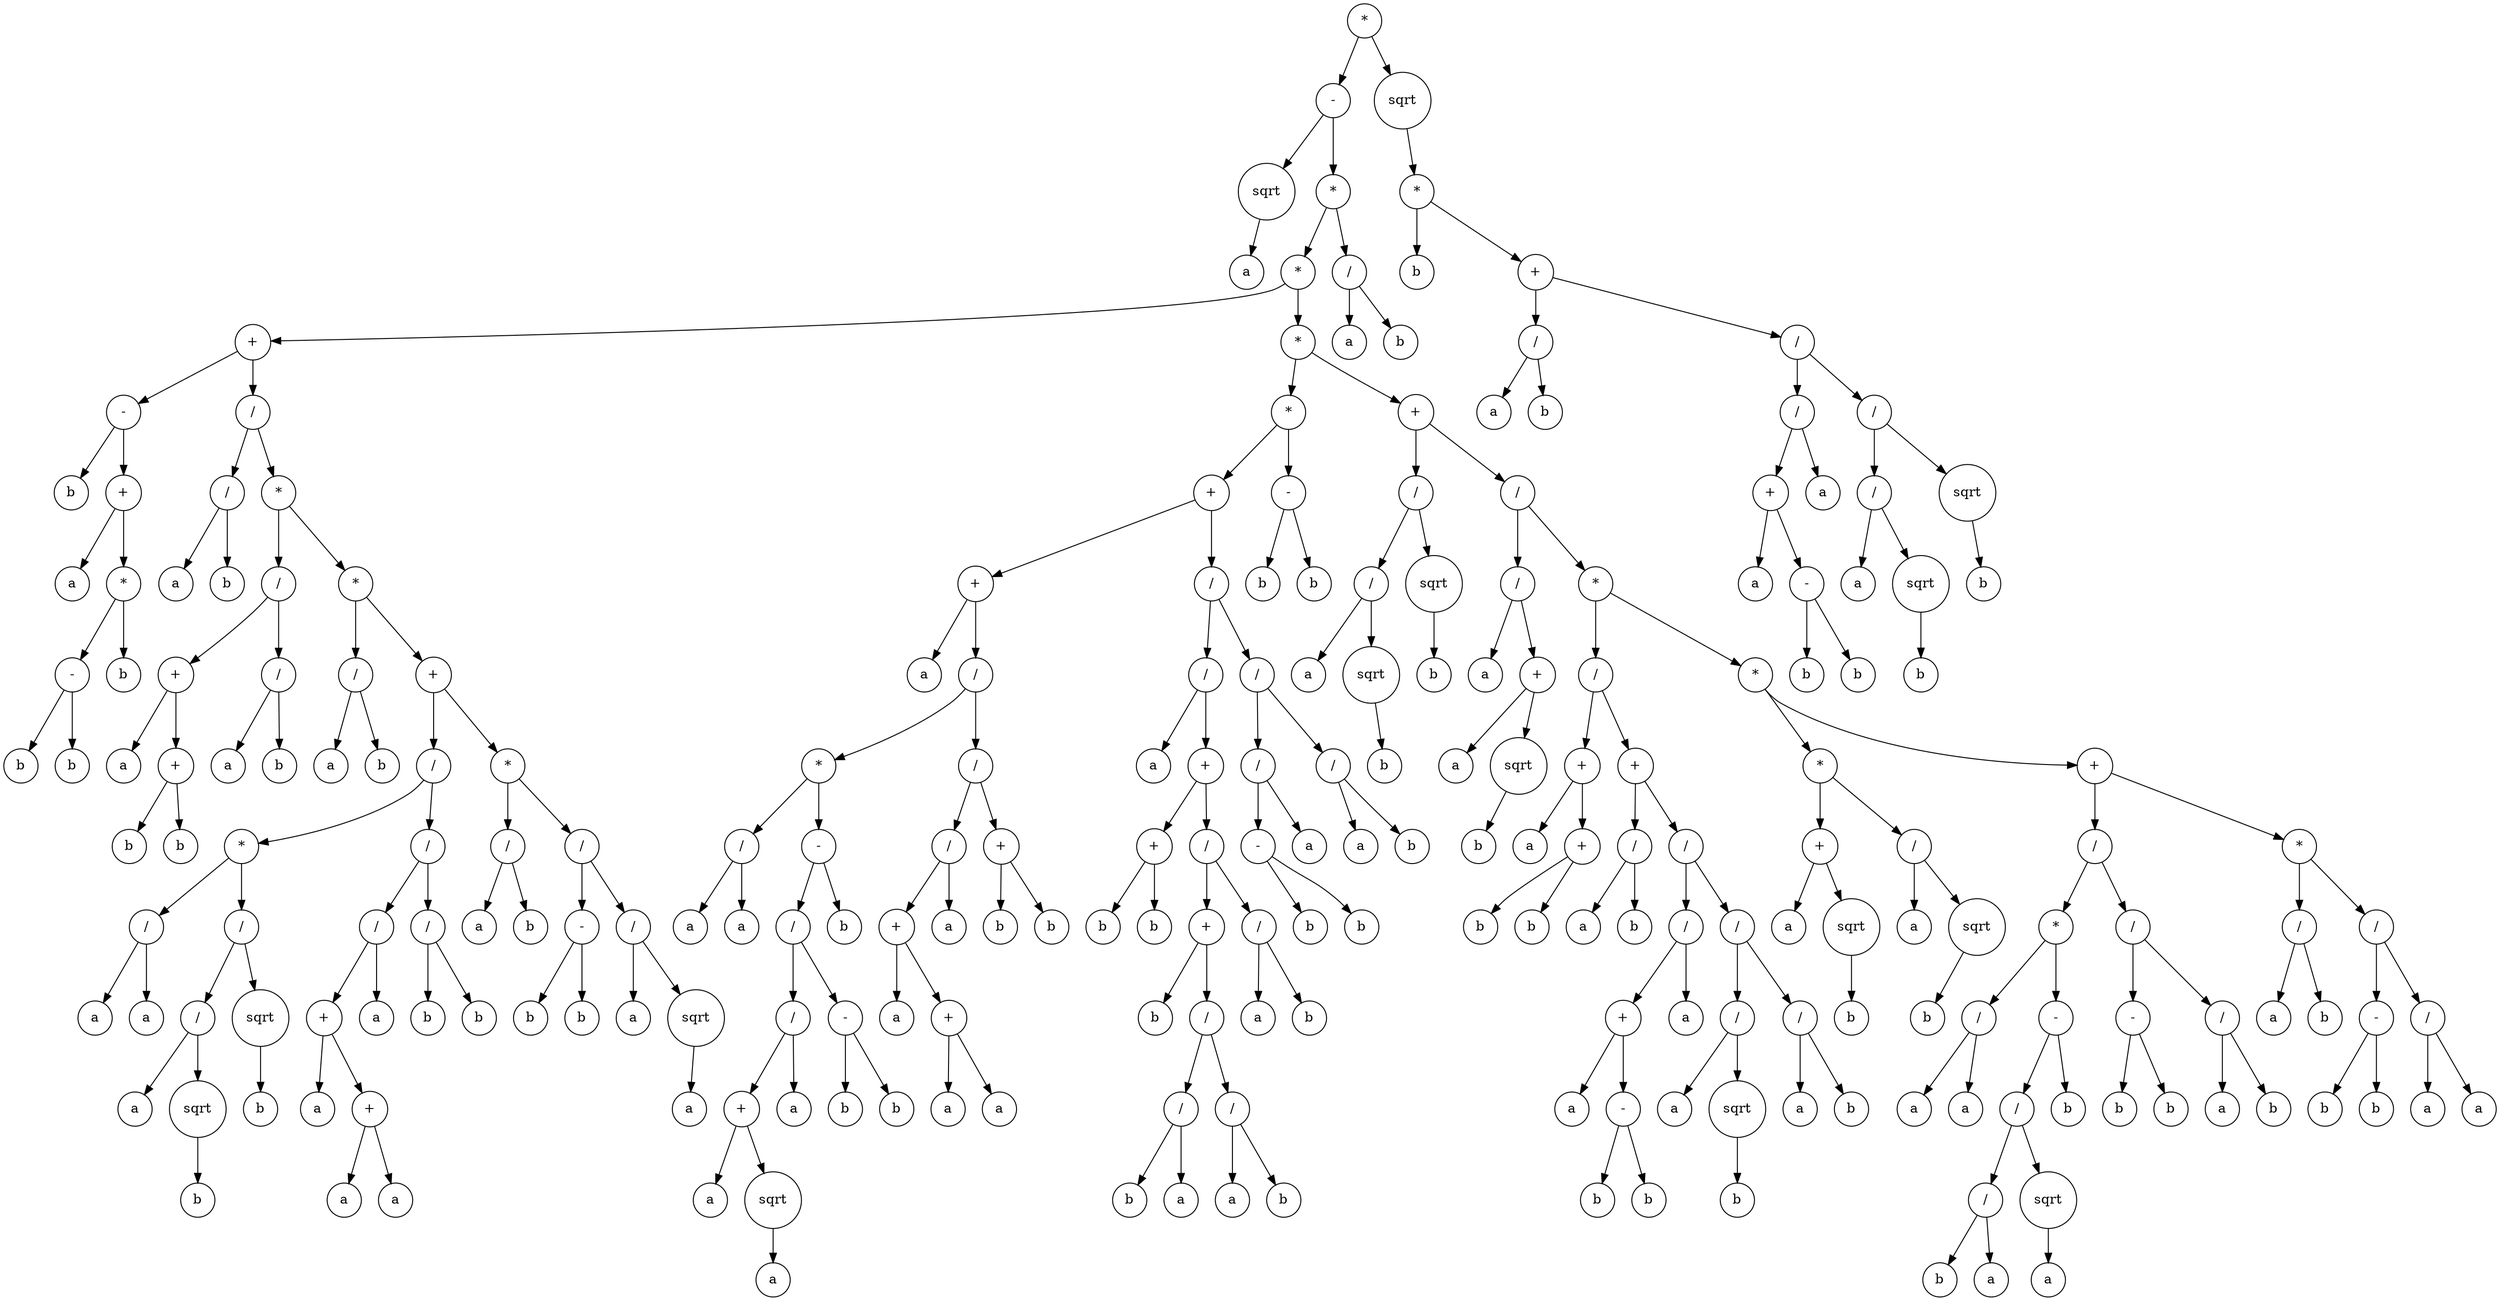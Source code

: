 digraph g {
graph [ordering=out];
node [shape=circle];
n[label = "*"];
n0[label = "-"];
n00[label = "sqrt"];
n000[label = "a"];
n00 -> n000;
n0 -> n00;
n01[label = "*"];
n010[label = "*"];
n0100[label = "+"];
n01000[label = "-"];
n010000[label = "b"];
n01000 -> n010000;
n010001[label = "+"];
n0100010[label = "a"];
n010001 -> n0100010;
n0100011[label = "*"];
n01000110[label = "-"];
n010001100[label = "b"];
n01000110 -> n010001100;
n010001101[label = "b"];
n01000110 -> n010001101;
n0100011 -> n01000110;
n01000111[label = "b"];
n0100011 -> n01000111;
n010001 -> n0100011;
n01000 -> n010001;
n0100 -> n01000;
n01001[label = "/"];
n010010[label = "/"];
n0100100[label = "a"];
n010010 -> n0100100;
n0100101[label = "b"];
n010010 -> n0100101;
n01001 -> n010010;
n010011[label = "*"];
n0100110[label = "/"];
n01001100[label = "+"];
n010011000[label = "a"];
n01001100 -> n010011000;
n010011001[label = "+"];
n0100110010[label = "b"];
n010011001 -> n0100110010;
n0100110011[label = "b"];
n010011001 -> n0100110011;
n01001100 -> n010011001;
n0100110 -> n01001100;
n01001101[label = "/"];
n010011010[label = "a"];
n01001101 -> n010011010;
n010011011[label = "b"];
n01001101 -> n010011011;
n0100110 -> n01001101;
n010011 -> n0100110;
n0100111[label = "*"];
n01001110[label = "/"];
n010011100[label = "a"];
n01001110 -> n010011100;
n010011101[label = "b"];
n01001110 -> n010011101;
n0100111 -> n01001110;
n01001111[label = "+"];
n010011110[label = "/"];
n0100111100[label = "*"];
n01001111000[label = "/"];
n010011110000[label = "a"];
n01001111000 -> n010011110000;
n010011110001[label = "a"];
n01001111000 -> n010011110001;
n0100111100 -> n01001111000;
n01001111001[label = "/"];
n010011110010[label = "/"];
n0100111100100[label = "a"];
n010011110010 -> n0100111100100;
n0100111100101[label = "sqrt"];
n01001111001010[label = "b"];
n0100111100101 -> n01001111001010;
n010011110010 -> n0100111100101;
n01001111001 -> n010011110010;
n010011110011[label = "sqrt"];
n0100111100110[label = "b"];
n010011110011 -> n0100111100110;
n01001111001 -> n010011110011;
n0100111100 -> n01001111001;
n010011110 -> n0100111100;
n0100111101[label = "/"];
n01001111010[label = "/"];
n010011110100[label = "+"];
n0100111101000[label = "a"];
n010011110100 -> n0100111101000;
n0100111101001[label = "+"];
n01001111010010[label = "a"];
n0100111101001 -> n01001111010010;
n01001111010011[label = "a"];
n0100111101001 -> n01001111010011;
n010011110100 -> n0100111101001;
n01001111010 -> n010011110100;
n010011110101[label = "a"];
n01001111010 -> n010011110101;
n0100111101 -> n01001111010;
n01001111011[label = "/"];
n010011110110[label = "b"];
n01001111011 -> n010011110110;
n010011110111[label = "b"];
n01001111011 -> n010011110111;
n0100111101 -> n01001111011;
n010011110 -> n0100111101;
n01001111 -> n010011110;
n010011111[label = "*"];
n0100111110[label = "/"];
n01001111100[label = "a"];
n0100111110 -> n01001111100;
n01001111101[label = "b"];
n0100111110 -> n01001111101;
n010011111 -> n0100111110;
n0100111111[label = "/"];
n01001111110[label = "-"];
n010011111100[label = "b"];
n01001111110 -> n010011111100;
n010011111101[label = "b"];
n01001111110 -> n010011111101;
n0100111111 -> n01001111110;
n01001111111[label = "/"];
n010011111110[label = "a"];
n01001111111 -> n010011111110;
n010011111111[label = "sqrt"];
n0100111111110[label = "a"];
n010011111111 -> n0100111111110;
n01001111111 -> n010011111111;
n0100111111 -> n01001111111;
n010011111 -> n0100111111;
n01001111 -> n010011111;
n0100111 -> n01001111;
n010011 -> n0100111;
n01001 -> n010011;
n0100 -> n01001;
n010 -> n0100;
n0101[label = "*"];
n01010[label = "*"];
n010100[label = "+"];
n0101000[label = "+"];
n01010000[label = "a"];
n0101000 -> n01010000;
n01010001[label = "/"];
n010100010[label = "*"];
n0101000100[label = "/"];
n01010001000[label = "a"];
n0101000100 -> n01010001000;
n01010001001[label = "a"];
n0101000100 -> n01010001001;
n010100010 -> n0101000100;
n0101000101[label = "-"];
n01010001010[label = "/"];
n010100010100[label = "/"];
n0101000101000[label = "+"];
n01010001010000[label = "a"];
n0101000101000 -> n01010001010000;
n01010001010001[label = "sqrt"];
n010100010100010[label = "a"];
n01010001010001 -> n010100010100010;
n0101000101000 -> n01010001010001;
n010100010100 -> n0101000101000;
n0101000101001[label = "a"];
n010100010100 -> n0101000101001;
n01010001010 -> n010100010100;
n010100010101[label = "-"];
n0101000101010[label = "b"];
n010100010101 -> n0101000101010;
n0101000101011[label = "b"];
n010100010101 -> n0101000101011;
n01010001010 -> n010100010101;
n0101000101 -> n01010001010;
n01010001011[label = "b"];
n0101000101 -> n01010001011;
n010100010 -> n0101000101;
n01010001 -> n010100010;
n010100011[label = "/"];
n0101000110[label = "/"];
n01010001100[label = "+"];
n010100011000[label = "a"];
n01010001100 -> n010100011000;
n010100011001[label = "+"];
n0101000110010[label = "a"];
n010100011001 -> n0101000110010;
n0101000110011[label = "a"];
n010100011001 -> n0101000110011;
n01010001100 -> n010100011001;
n0101000110 -> n01010001100;
n01010001101[label = "a"];
n0101000110 -> n01010001101;
n010100011 -> n0101000110;
n0101000111[label = "+"];
n01010001110[label = "b"];
n0101000111 -> n01010001110;
n01010001111[label = "b"];
n0101000111 -> n01010001111;
n010100011 -> n0101000111;
n01010001 -> n010100011;
n0101000 -> n01010001;
n010100 -> n0101000;
n0101001[label = "/"];
n01010010[label = "/"];
n010100100[label = "a"];
n01010010 -> n010100100;
n010100101[label = "+"];
n0101001010[label = "+"];
n01010010100[label = "b"];
n0101001010 -> n01010010100;
n01010010101[label = "b"];
n0101001010 -> n01010010101;
n010100101 -> n0101001010;
n0101001011[label = "/"];
n01010010110[label = "+"];
n010100101100[label = "b"];
n01010010110 -> n010100101100;
n010100101101[label = "/"];
n0101001011010[label = "/"];
n01010010110100[label = "b"];
n0101001011010 -> n01010010110100;
n01010010110101[label = "a"];
n0101001011010 -> n01010010110101;
n010100101101 -> n0101001011010;
n0101001011011[label = "/"];
n01010010110110[label = "a"];
n0101001011011 -> n01010010110110;
n01010010110111[label = "b"];
n0101001011011 -> n01010010110111;
n010100101101 -> n0101001011011;
n01010010110 -> n010100101101;
n0101001011 -> n01010010110;
n01010010111[label = "/"];
n010100101110[label = "a"];
n01010010111 -> n010100101110;
n010100101111[label = "b"];
n01010010111 -> n010100101111;
n0101001011 -> n01010010111;
n010100101 -> n0101001011;
n01010010 -> n010100101;
n0101001 -> n01010010;
n01010011[label = "/"];
n010100110[label = "/"];
n0101001100[label = "-"];
n01010011000[label = "b"];
n0101001100 -> n01010011000;
n01010011001[label = "b"];
n0101001100 -> n01010011001;
n010100110 -> n0101001100;
n0101001101[label = "a"];
n010100110 -> n0101001101;
n01010011 -> n010100110;
n010100111[label = "/"];
n0101001110[label = "a"];
n010100111 -> n0101001110;
n0101001111[label = "b"];
n010100111 -> n0101001111;
n01010011 -> n010100111;
n0101001 -> n01010011;
n010100 -> n0101001;
n01010 -> n010100;
n010101[label = "-"];
n0101010[label = "b"];
n010101 -> n0101010;
n0101011[label = "b"];
n010101 -> n0101011;
n01010 -> n010101;
n0101 -> n01010;
n01011[label = "+"];
n010110[label = "/"];
n0101100[label = "/"];
n01011000[label = "a"];
n0101100 -> n01011000;
n01011001[label = "sqrt"];
n010110010[label = "b"];
n01011001 -> n010110010;
n0101100 -> n01011001;
n010110 -> n0101100;
n0101101[label = "sqrt"];
n01011010[label = "b"];
n0101101 -> n01011010;
n010110 -> n0101101;
n01011 -> n010110;
n010111[label = "/"];
n0101110[label = "/"];
n01011100[label = "a"];
n0101110 -> n01011100;
n01011101[label = "+"];
n010111010[label = "a"];
n01011101 -> n010111010;
n010111011[label = "sqrt"];
n0101110110[label = "b"];
n010111011 -> n0101110110;
n01011101 -> n010111011;
n0101110 -> n01011101;
n010111 -> n0101110;
n0101111[label = "*"];
n01011110[label = "/"];
n010111100[label = "+"];
n0101111000[label = "a"];
n010111100 -> n0101111000;
n0101111001[label = "+"];
n01011110010[label = "b"];
n0101111001 -> n01011110010;
n01011110011[label = "b"];
n0101111001 -> n01011110011;
n010111100 -> n0101111001;
n01011110 -> n010111100;
n010111101[label = "+"];
n0101111010[label = "/"];
n01011110100[label = "a"];
n0101111010 -> n01011110100;
n01011110101[label = "b"];
n0101111010 -> n01011110101;
n010111101 -> n0101111010;
n0101111011[label = "/"];
n01011110110[label = "/"];
n010111101100[label = "+"];
n0101111011000[label = "a"];
n010111101100 -> n0101111011000;
n0101111011001[label = "-"];
n01011110110010[label = "b"];
n0101111011001 -> n01011110110010;
n01011110110011[label = "b"];
n0101111011001 -> n01011110110011;
n010111101100 -> n0101111011001;
n01011110110 -> n010111101100;
n010111101101[label = "a"];
n01011110110 -> n010111101101;
n0101111011 -> n01011110110;
n01011110111[label = "/"];
n010111101110[label = "/"];
n0101111011100[label = "a"];
n010111101110 -> n0101111011100;
n0101111011101[label = "sqrt"];
n01011110111010[label = "b"];
n0101111011101 -> n01011110111010;
n010111101110 -> n0101111011101;
n01011110111 -> n010111101110;
n010111101111[label = "/"];
n0101111011110[label = "a"];
n010111101111 -> n0101111011110;
n0101111011111[label = "b"];
n010111101111 -> n0101111011111;
n01011110111 -> n010111101111;
n0101111011 -> n01011110111;
n010111101 -> n0101111011;
n01011110 -> n010111101;
n0101111 -> n01011110;
n01011111[label = "*"];
n010111110[label = "*"];
n0101111100[label = "+"];
n01011111000[label = "a"];
n0101111100 -> n01011111000;
n01011111001[label = "sqrt"];
n010111110010[label = "b"];
n01011111001 -> n010111110010;
n0101111100 -> n01011111001;
n010111110 -> n0101111100;
n0101111101[label = "/"];
n01011111010[label = "a"];
n0101111101 -> n01011111010;
n01011111011[label = "sqrt"];
n010111110110[label = "b"];
n01011111011 -> n010111110110;
n0101111101 -> n01011111011;
n010111110 -> n0101111101;
n01011111 -> n010111110;
n010111111[label = "+"];
n0101111110[label = "/"];
n01011111100[label = "*"];
n010111111000[label = "/"];
n0101111110000[label = "a"];
n010111111000 -> n0101111110000;
n0101111110001[label = "a"];
n010111111000 -> n0101111110001;
n01011111100 -> n010111111000;
n010111111001[label = "-"];
n0101111110010[label = "/"];
n01011111100100[label = "/"];
n010111111001000[label = "b"];
n01011111100100 -> n010111111001000;
n010111111001001[label = "a"];
n01011111100100 -> n010111111001001;
n0101111110010 -> n01011111100100;
n01011111100101[label = "sqrt"];
n010111111001010[label = "a"];
n01011111100101 -> n010111111001010;
n0101111110010 -> n01011111100101;
n010111111001 -> n0101111110010;
n0101111110011[label = "b"];
n010111111001 -> n0101111110011;
n01011111100 -> n010111111001;
n0101111110 -> n01011111100;
n01011111101[label = "/"];
n010111111010[label = "-"];
n0101111110100[label = "b"];
n010111111010 -> n0101111110100;
n0101111110101[label = "b"];
n010111111010 -> n0101111110101;
n01011111101 -> n010111111010;
n010111111011[label = "/"];
n0101111110110[label = "a"];
n010111111011 -> n0101111110110;
n0101111110111[label = "b"];
n010111111011 -> n0101111110111;
n01011111101 -> n010111111011;
n0101111110 -> n01011111101;
n010111111 -> n0101111110;
n0101111111[label = "*"];
n01011111110[label = "/"];
n010111111100[label = "a"];
n01011111110 -> n010111111100;
n010111111101[label = "b"];
n01011111110 -> n010111111101;
n0101111111 -> n01011111110;
n01011111111[label = "/"];
n010111111110[label = "-"];
n0101111111100[label = "b"];
n010111111110 -> n0101111111100;
n0101111111101[label = "b"];
n010111111110 -> n0101111111101;
n01011111111 -> n010111111110;
n010111111111[label = "/"];
n0101111111110[label = "a"];
n010111111111 -> n0101111111110;
n0101111111111[label = "a"];
n010111111111 -> n0101111111111;
n01011111111 -> n010111111111;
n0101111111 -> n01011111111;
n010111111 -> n0101111111;
n01011111 -> n010111111;
n0101111 -> n01011111;
n010111 -> n0101111;
n01011 -> n010111;
n0101 -> n01011;
n010 -> n0101;
n01 -> n010;
n011[label = "/"];
n0110[label = "a"];
n011 -> n0110;
n0111[label = "b"];
n011 -> n0111;
n01 -> n011;
n0 -> n01;
n -> n0;
n1[label = "sqrt"];
n10[label = "*"];
n100[label = "b"];
n10 -> n100;
n101[label = "+"];
n1010[label = "/"];
n10100[label = "a"];
n1010 -> n10100;
n10101[label = "b"];
n1010 -> n10101;
n101 -> n1010;
n1011[label = "/"];
n10110[label = "/"];
n101100[label = "+"];
n1011000[label = "a"];
n101100 -> n1011000;
n1011001[label = "-"];
n10110010[label = "b"];
n1011001 -> n10110010;
n10110011[label = "b"];
n1011001 -> n10110011;
n101100 -> n1011001;
n10110 -> n101100;
n101101[label = "a"];
n10110 -> n101101;
n1011 -> n10110;
n10111[label = "/"];
n101110[label = "/"];
n1011100[label = "a"];
n101110 -> n1011100;
n1011101[label = "sqrt"];
n10111010[label = "b"];
n1011101 -> n10111010;
n101110 -> n1011101;
n10111 -> n101110;
n101111[label = "sqrt"];
n1011110[label = "b"];
n101111 -> n1011110;
n10111 -> n101111;
n1011 -> n10111;
n101 -> n1011;
n10 -> n101;
n1 -> n10;
n -> n1;
}
